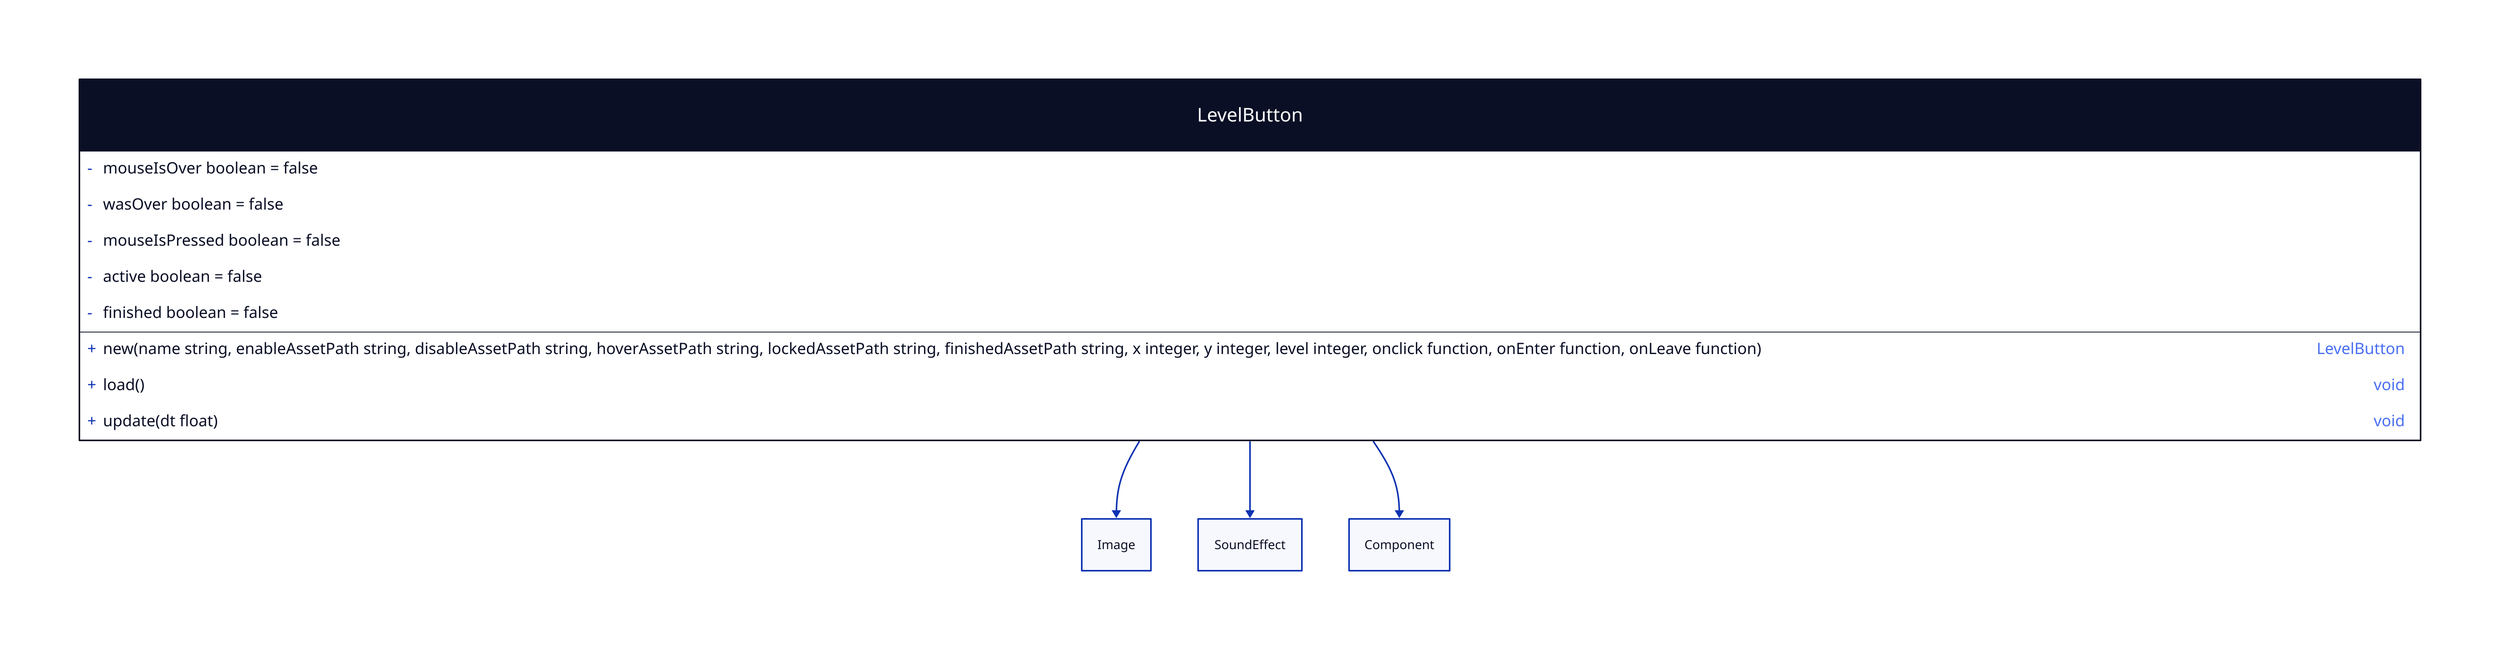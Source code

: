 LevelButton: {
  shape: class

  +new(name string, enableAssetPath string, disableAssetPath string, hoverAssetPath string, lockedAssetPath string, finishedAssetPath string, x integer, y integer, level integer, onclick function, onEnter function, onLeave function): LevelButton

  -mouseIsOver boolean    = false
  -wasOver boolean        = false
  -mouseIsPressed boolean = false
  -active boolean         = false
  -finished boolean       = false

  load(): void
  update(dt float): void
}
LevelButton -> Image
LevelButton -> SoundEffect
LevelButton -> Component
